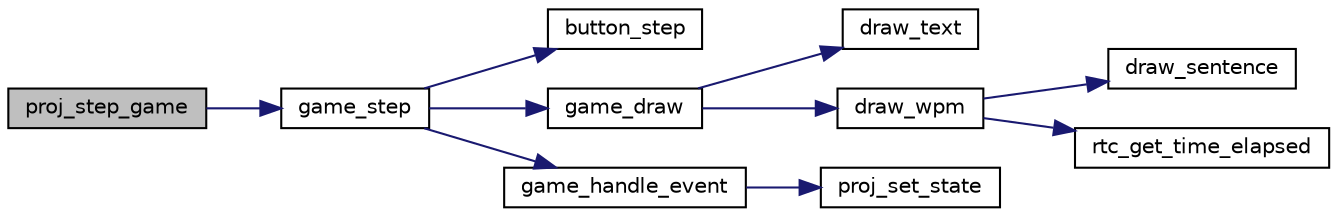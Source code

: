 digraph "proj_step_game"
{
 // LATEX_PDF_SIZE
  edge [fontname="Helvetica",fontsize="10",labelfontname="Helvetica",labelfontsize="10"];
  node [fontname="Helvetica",fontsize="10",shape=record];
  rankdir="LR";
  Node1 [label="proj_step_game",height=0.2,width=0.4,color="black", fillcolor="grey75", style="filled", fontcolor="black",tooltip="Step function when the state is GAME. This function is needed to use on the step function pointer...."];
  Node1 -> Node2 [color="midnightblue",fontsize="10",style="solid",fontname="Helvetica"];
  Node2 [label="game_step",height=0.2,width=0.4,color="black", fillcolor="white", style="filled",URL="$group__state.html#gadcf9f503ff3bab6327591bce6f82edc9",tooltip="Draw the game and handle the latest event. This function calls game_draw and game_handle_event."];
  Node2 -> Node3 [color="midnightblue",fontsize="10",style="solid",fontname="Helvetica"];
  Node3 [label="button_step",height=0.2,width=0.4,color="black", fillcolor="white", style="filled",URL="$group__ui.html#ga08a9ca92189ffe879e75fd1dc4d7cc4a",tooltip="Call this function once per iteration. It calls button_draw and button_handle_event."];
  Node2 -> Node4 [color="midnightblue",fontsize="10",style="solid",fontname="Helvetica"];
  Node4 [label="game_draw",height=0.2,width=0.4,color="black", fillcolor="white", style="filled",URL="$group__state.html#ga0dec65525a8e25b82783c56f3d557a78",tooltip="Draw a game on the screen. Drawing the game means drawing every necessary element for the game state."];
  Node4 -> Node5 [color="midnightblue",fontsize="10",style="solid",fontname="Helvetica"];
  Node5 [label="draw_text",height=0.2,width=0.4,color="black", fillcolor="white", style="filled",URL="$group__state.html#ga987b197ae02c6d2c38a8122ab5a41266",tooltip="Draw the game main text."];
  Node4 -> Node6 [color="midnightblue",fontsize="10",style="solid",fontname="Helvetica"];
  Node6 [label="draw_wpm",height=0.2,width=0.4,color="black", fillcolor="white", style="filled",URL="$group__state.html#gae0e6d68f41db70e3372bcd6130218173",tooltip="Draw the player's live speed."];
  Node6 -> Node7 [color="midnightblue",fontsize="10",style="solid",fontname="Helvetica"];
  Node7 [label="draw_sentence",height=0.2,width=0.4,color="black", fillcolor="white", style="filled",URL="$group__sprite.html#ga0c7ce81fa8c864c43c35491b88401983",tooltip="Draw a whole sentence to the screen. The function separates the letters and marks spaces."];
  Node6 -> Node8 [color="midnightblue",fontsize="10",style="solid",fontname="Helvetica"];
  Node8 [label="rtc_get_time_elapsed",height=0.2,width=0.4,color="black", fillcolor="white", style="filled",URL="$group__driver.html#ga7e2c7ec65ade04e17d09a8e416896ffc",tooltip="Retrieve time elapsed, in seconds, since the counter was started."];
  Node2 -> Node9 [color="midnightblue",fontsize="10",style="solid",fontname="Helvetica"];
  Node9 [label="game_handle_event",height=0.2,width=0.4,color="black", fillcolor="white", style="filled",URL="$group__state.html#ga9879089449356f48bb8b7139a500c71f",tooltip="Handle the latest event. Updates the game values according to it."];
  Node9 -> Node10 [color="midnightblue",fontsize="10",style="solid",fontname="Helvetica"];
  Node10 [label="proj_set_state",height=0.2,width=0.4,color="black", fillcolor="white", style="filled",URL="$group__proj.html#gaba55204dd6584125479aa201ac938688",tooltip="Changes the current state of the programing. This function changes the execution state and makes the ..."];
}
